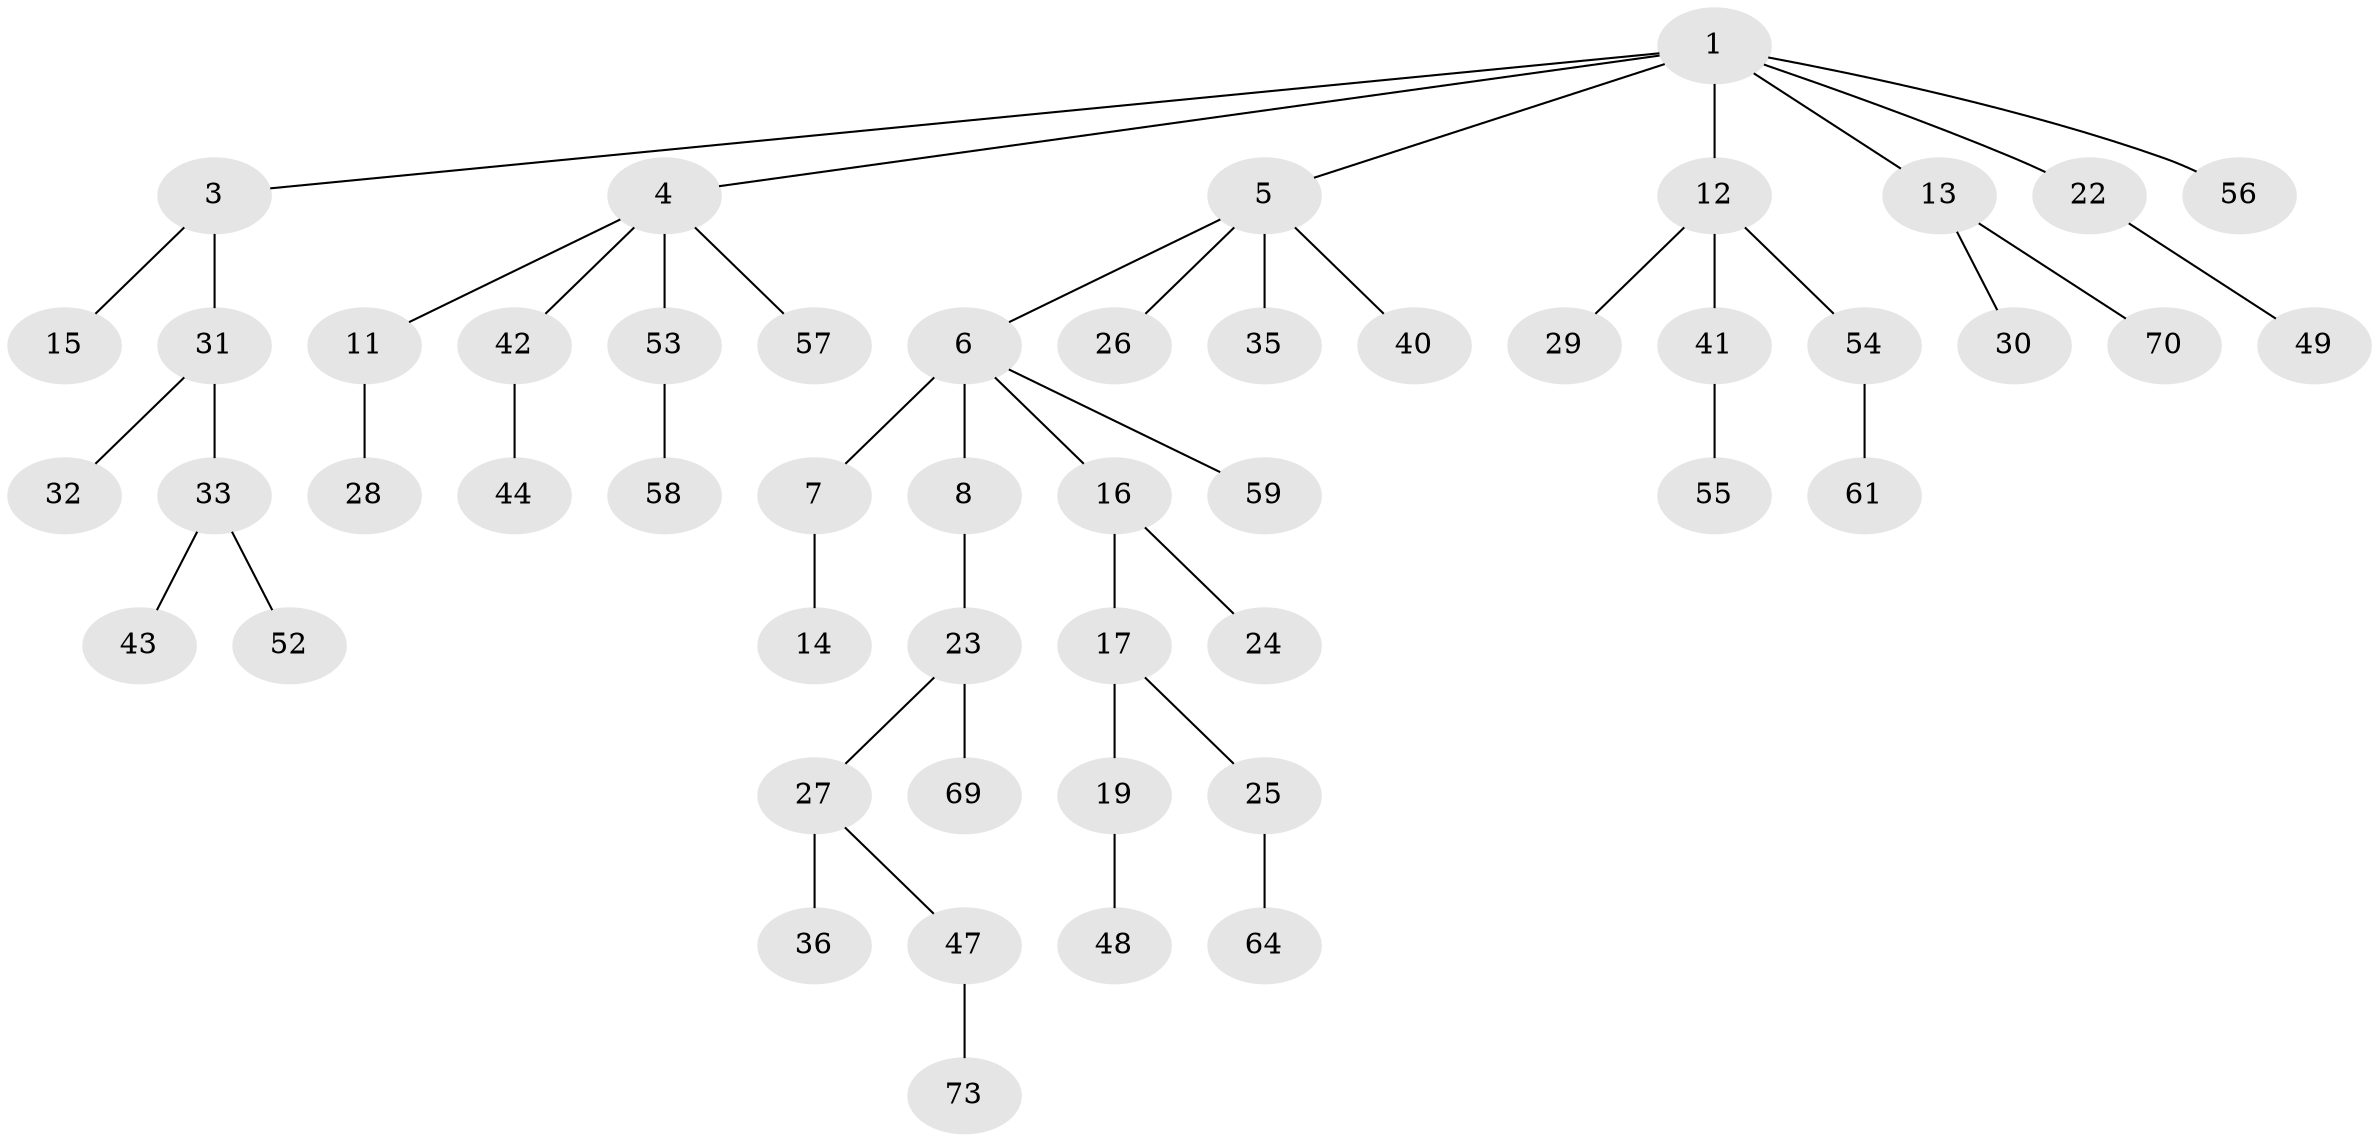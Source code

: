 // original degree distribution, {3: 0.13157894736842105, 6: 0.02631578947368421, 2: 0.2631578947368421, 4: 0.10526315789473684, 1: 0.47368421052631576}
// Generated by graph-tools (version 1.1) at 2025/11/02/27/25 16:11:27]
// undirected, 50 vertices, 49 edges
graph export_dot {
graph [start="1"]
  node [color=gray90,style=filled];
  1 [super="+2"];
  3 [super="+10"];
  4 [super="+9"];
  5 [super="+20"];
  6 [super="+21"];
  7;
  8;
  11 [super="+67"];
  12 [super="+18"];
  13 [super="+39"];
  14;
  15;
  16 [super="+68"];
  17 [super="+37"];
  19;
  22 [super="+66"];
  23 [super="+62"];
  24 [super="+34"];
  25 [super="+45"];
  26;
  27 [super="+38"];
  28;
  29;
  30 [super="+60"];
  31;
  32;
  33 [super="+50"];
  35 [super="+65"];
  36;
  40;
  41 [super="+46"];
  42 [super="+51"];
  43;
  44 [super="+74"];
  47 [super="+63"];
  48 [super="+72"];
  49;
  52 [super="+75"];
  53;
  54;
  55;
  56;
  57 [super="+71"];
  58;
  59;
  61;
  64;
  69 [super="+76"];
  70;
  73;
  1 -- 13;
  1 -- 56;
  1 -- 3;
  1 -- 4;
  1 -- 5;
  1 -- 22;
  1 -- 12;
  3 -- 15;
  3 -- 31;
  4 -- 53;
  4 -- 57;
  4 -- 42;
  4 -- 11;
  5 -- 6;
  5 -- 35;
  5 -- 40;
  5 -- 26;
  6 -- 7;
  6 -- 8;
  6 -- 16;
  6 -- 59;
  7 -- 14;
  8 -- 23;
  11 -- 28;
  12 -- 29;
  12 -- 54;
  12 -- 41;
  13 -- 30;
  13 -- 70;
  16 -- 17;
  16 -- 24;
  17 -- 19;
  17 -- 25;
  19 -- 48;
  22 -- 49;
  23 -- 27;
  23 -- 69;
  25 -- 64;
  27 -- 36;
  27 -- 47;
  31 -- 32;
  31 -- 33;
  33 -- 43;
  33 -- 52;
  41 -- 55;
  42 -- 44;
  47 -- 73;
  53 -- 58;
  54 -- 61;
}
